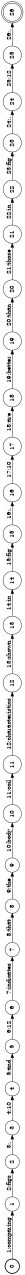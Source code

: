 digraph FST {
rankdir = LR;
size = "8.5,11";
label = "";
center = 1;
orientation = Landscape;
ranksep = "0.4";
nodesep = "0.25";
0 [label = "0", shape = circle, style = bold, fontsize = 14]
	0 -> 1 [label = "1:comparing", fontsize = 14];
1 [label = "1", shape = circle, style = solid, fontsize = 14]
	1 -> 2 [label = "2:figs", fontsize = 14];
2 [label = "2", shape = circle, style = solid, fontsize = 14]
	2 -> 3 [label = "3:.", fontsize = 14];
3 [label = "3", shape = circle, style = solid, fontsize = 14]
	3 -> 4 [label = "4:10", fontsize = 14];
4 [label = "4", shape = circle, style = solid, fontsize = 14]
	4 -> 5 [label = "5:and", fontsize = 14];
5 [label = "5", shape = circle, style = solid, fontsize = 14]
	5 -> 6 [label = "6:12", fontsize = 14];
6 [label = "6", shape = circle, style = solid, fontsize = 14]
	6 -> 7 [label = "7:indicates", fontsize = 14];
7 [label = "7", shape = circle, style = solid, fontsize = 14]
	7 -> 8 [label = "8:that", fontsize = 14];
8 [label = "8", shape = circle, style = solid, fontsize = 14]
	8 -> 9 [label = "9:the", fontsize = 14];
9 [label = "9", shape = circle, style = solid, fontsize = 14]
	9 -> 10 [label = "10:body", fontsize = 14];
10 [label = "10", shape = circle, style = solid, fontsize = 14]
	10 -> 11 [label = "11:coil", fontsize = 14];
11 [label = "11", shape = circle, style = solid, fontsize = 14]
	11 -> 12 [label = "12:characteristics", fontsize = 14];
12 [label = "12", shape = circle, style = solid, fontsize = 14]
	12 -> 13 [label = "13:shown", fontsize = 14];
13 [label = "13", shape = circle, style = solid, fontsize = 14]
	13 -> 14 [label = "14:in", fontsize = 14];
14 [label = "14", shape = circle, style = solid, fontsize = 14]
	14 -> 15 [label = "15:fig", fontsize = 14];
15 [label = "15", shape = circle, style = solid, fontsize = 14]
	15 -> 16 [label = "16:.", fontsize = 14];
16 [label = "16", shape = circle, style = solid, fontsize = 14]
	16 -> 17 [label = "17:10", fontsize = 14];
17 [label = "17", shape = circle, style = solid, fontsize = 14]
	17 -> 18 [label = "18:are", fontsize = 14];
18 [label = "18", shape = circle, style = solid, fontsize = 14]
	18 -> 19 [label = "19:better", fontsize = 14];
19 [label = "19", shape = circle, style = solid, fontsize = 14]
	19 -> 20 [label = "20:than", fontsize = 14];
20 [label = "20", shape = circle, style = solid, fontsize = 14]
	20 -> 21 [label = "21:those", fontsize = 14];
21 [label = "21", shape = circle, style = solid, fontsize = 14]
	21 -> 22 [label = "22:in", fontsize = 14];
22 [label = "22", shape = circle, style = solid, fontsize = 14]
	22 -> 23 [label = "23:fig", fontsize = 14];
23 [label = "23", shape = circle, style = solid, fontsize = 14]
	23 -> 24 [label = "24:.", fontsize = 14];
24 [label = "24", shape = circle, style = solid, fontsize = 14]
	24 -> 25 [label = "25:12", fontsize = 14];
25 [label = "25", shape = circle, style = solid, fontsize = 14]
	25 -> 26 [label = "26:.", fontsize = 14];
26 [label = "26", shape = doublecircle, style = solid, fontsize = 14]
}

